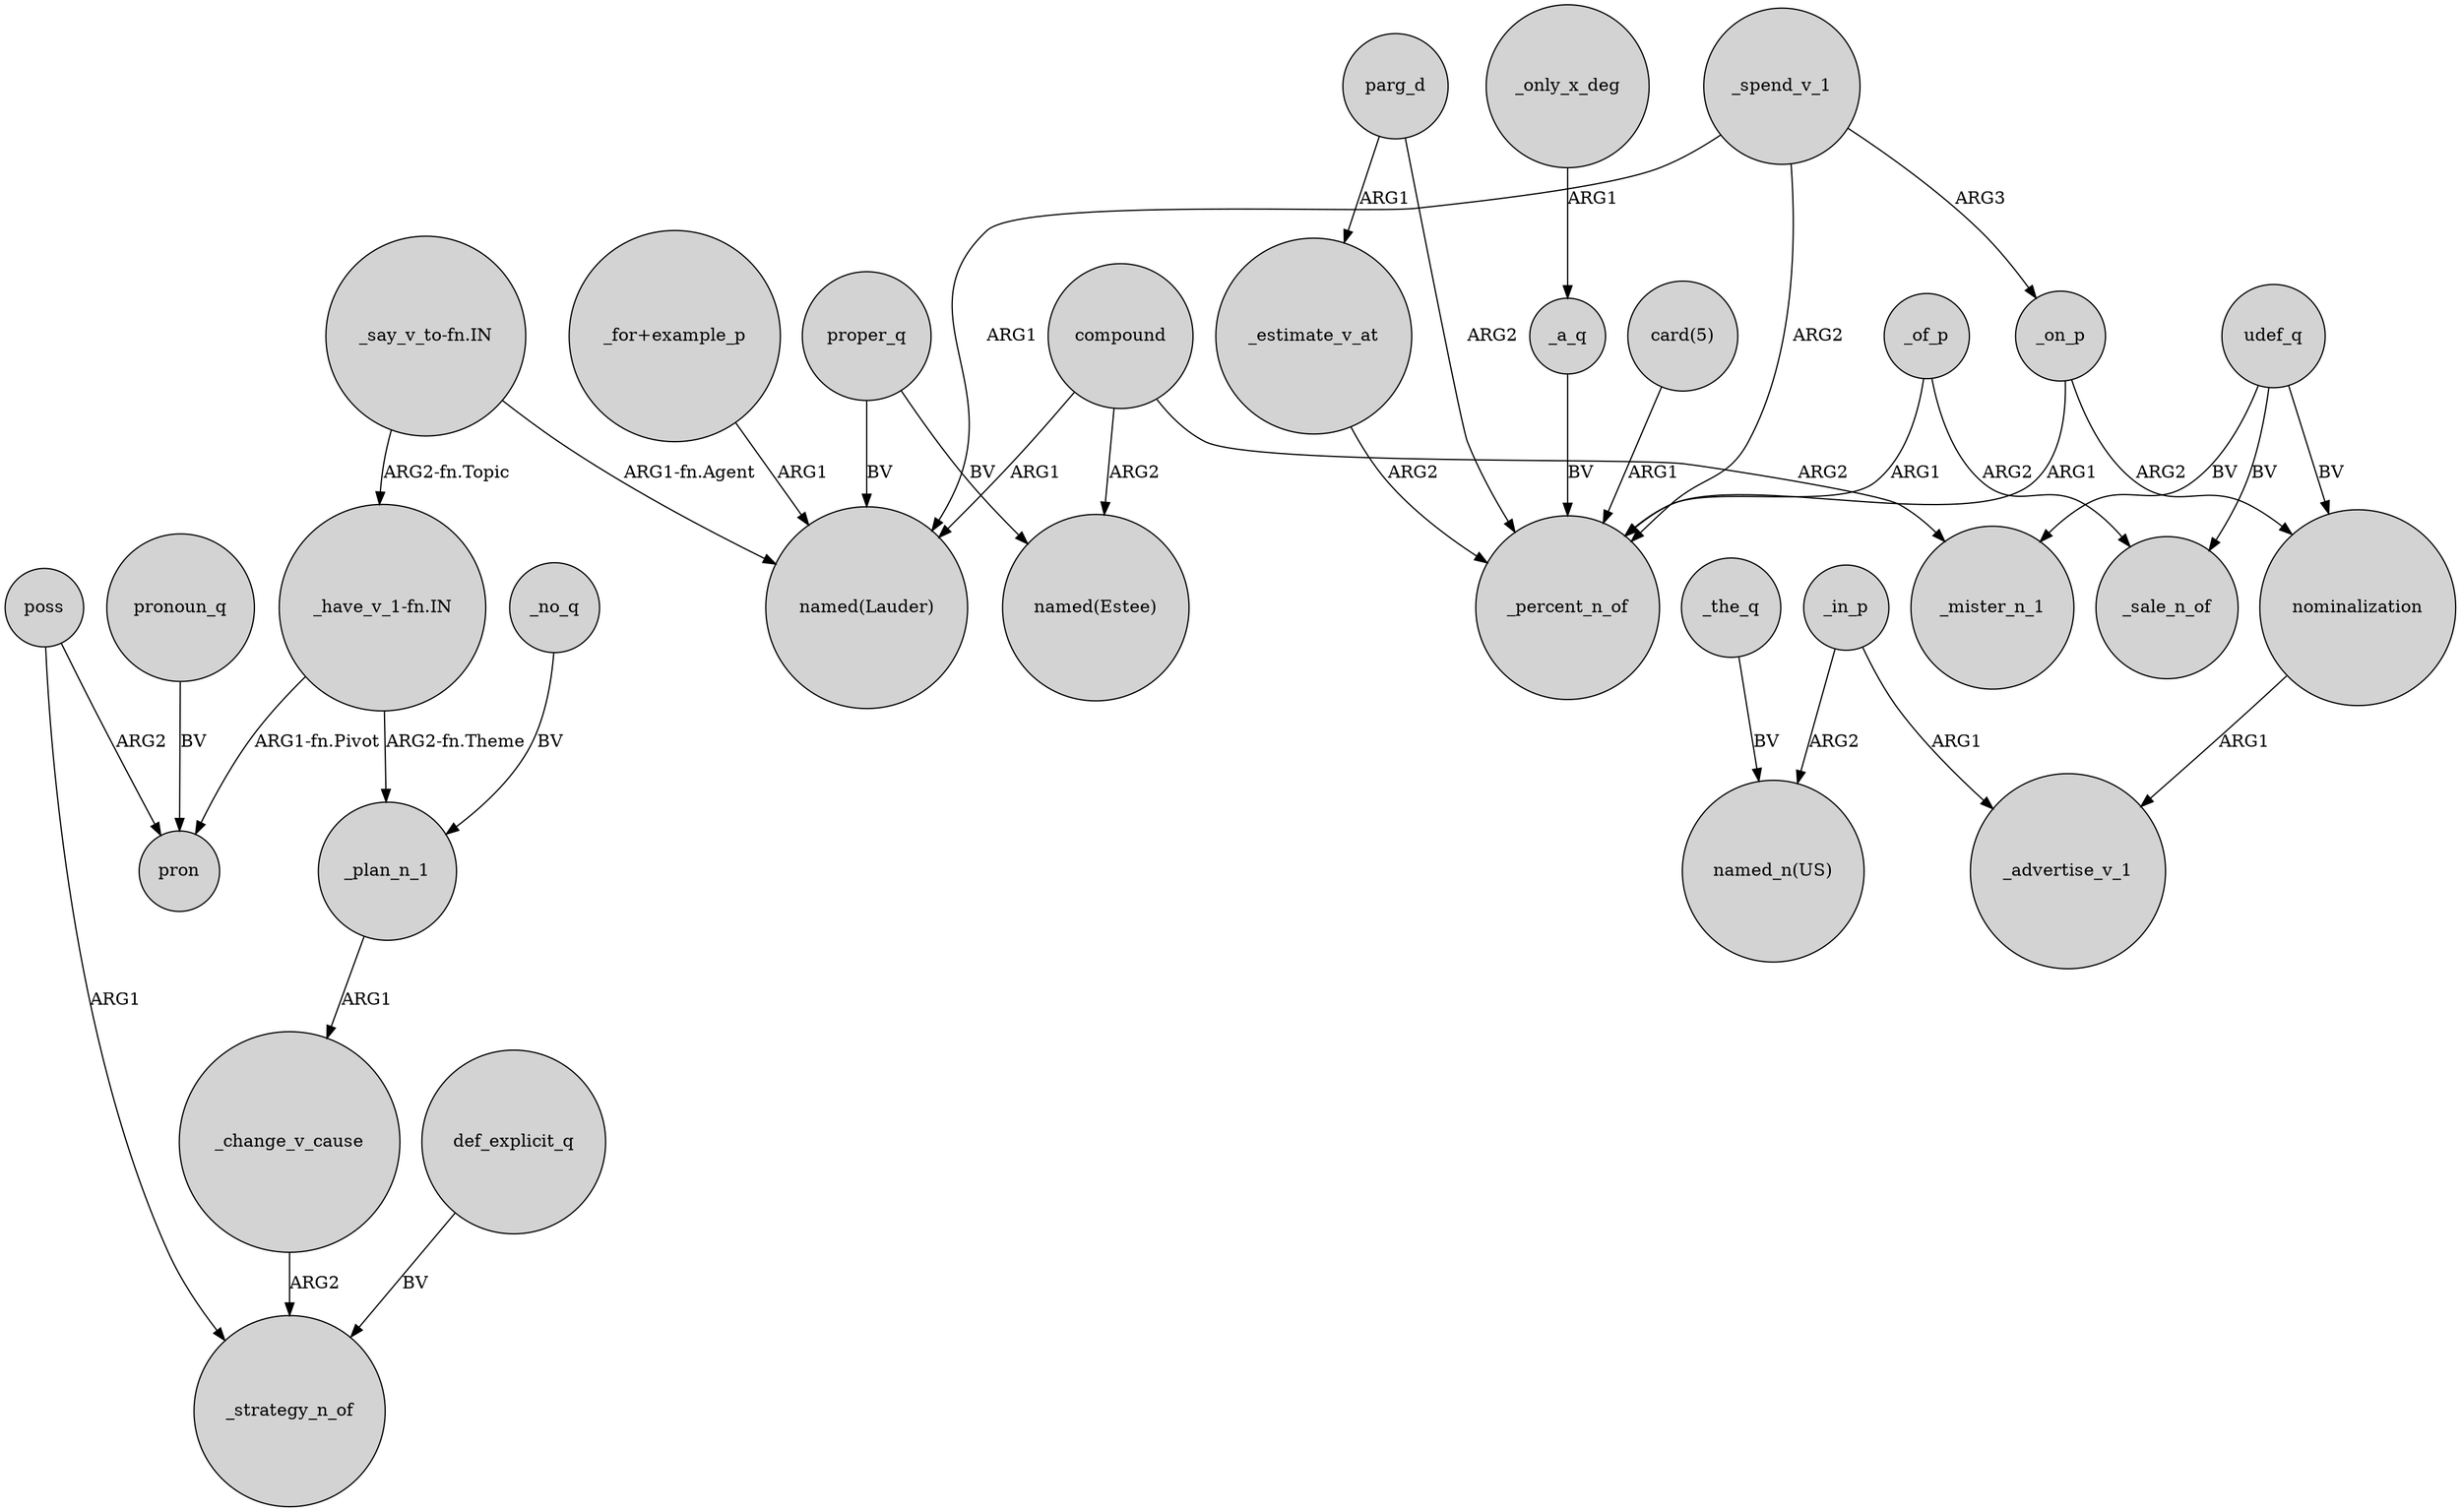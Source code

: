 digraph {
	node [shape=circle style=filled]
	"_have_v_1-fn.IN" -> _plan_n_1 [label="ARG2-fn.Theme"]
	"_for+example_p" -> "named(Lauder)" [label=ARG1]
	_spend_v_1 -> _percent_n_of [label=ARG2]
	compound -> "named(Lauder)" [label=ARG1]
	poss -> pron [label=ARG2]
	"_say_v_to-fn.IN" -> "named(Lauder)" [label="ARG1-fn.Agent"]
	_estimate_v_at -> _percent_n_of [label=ARG2]
	poss -> _strategy_n_of [label=ARG1]
	_on_p -> _percent_n_of [label=ARG1]
	compound -> "named(Estee)" [label=ARG2]
	_on_p -> nominalization [label=ARG2]
	compound -> _mister_n_1 [label=ARG2]
	udef_q -> _mister_n_1 [label=BV]
	proper_q -> "named(Estee)" [label=BV]
	nominalization -> _advertise_v_1 [label=ARG1]
	_in_p -> "named_n(US)" [label=ARG2]
	"_have_v_1-fn.IN" -> pron [label="ARG1-fn.Pivot"]
	parg_d -> _percent_n_of [label=ARG2]
	_of_p -> _sale_n_of [label=ARG2]
	_the_q -> "named_n(US)" [label=BV]
	_no_q -> _plan_n_1 [label=BV]
	_of_p -> _percent_n_of [label=ARG1]
	pronoun_q -> pron [label=BV]
	_spend_v_1 -> "named(Lauder)" [label=ARG1]
	_only_x_deg -> _a_q [label=ARG1]
	"card(5)" -> _percent_n_of [label=ARG1]
	udef_q -> nominalization [label=BV]
	_change_v_cause -> _strategy_n_of [label=ARG2]
	proper_q -> "named(Lauder)" [label=BV]
	udef_q -> _sale_n_of [label=BV]
	"_say_v_to-fn.IN" -> "_have_v_1-fn.IN" [label="ARG2-fn.Topic"]
	parg_d -> _estimate_v_at [label=ARG1]
	def_explicit_q -> _strategy_n_of [label=BV]
	_in_p -> _advertise_v_1 [label=ARG1]
	_spend_v_1 -> _on_p [label=ARG3]
	_plan_n_1 -> _change_v_cause [label=ARG1]
	_a_q -> _percent_n_of [label=BV]
}
